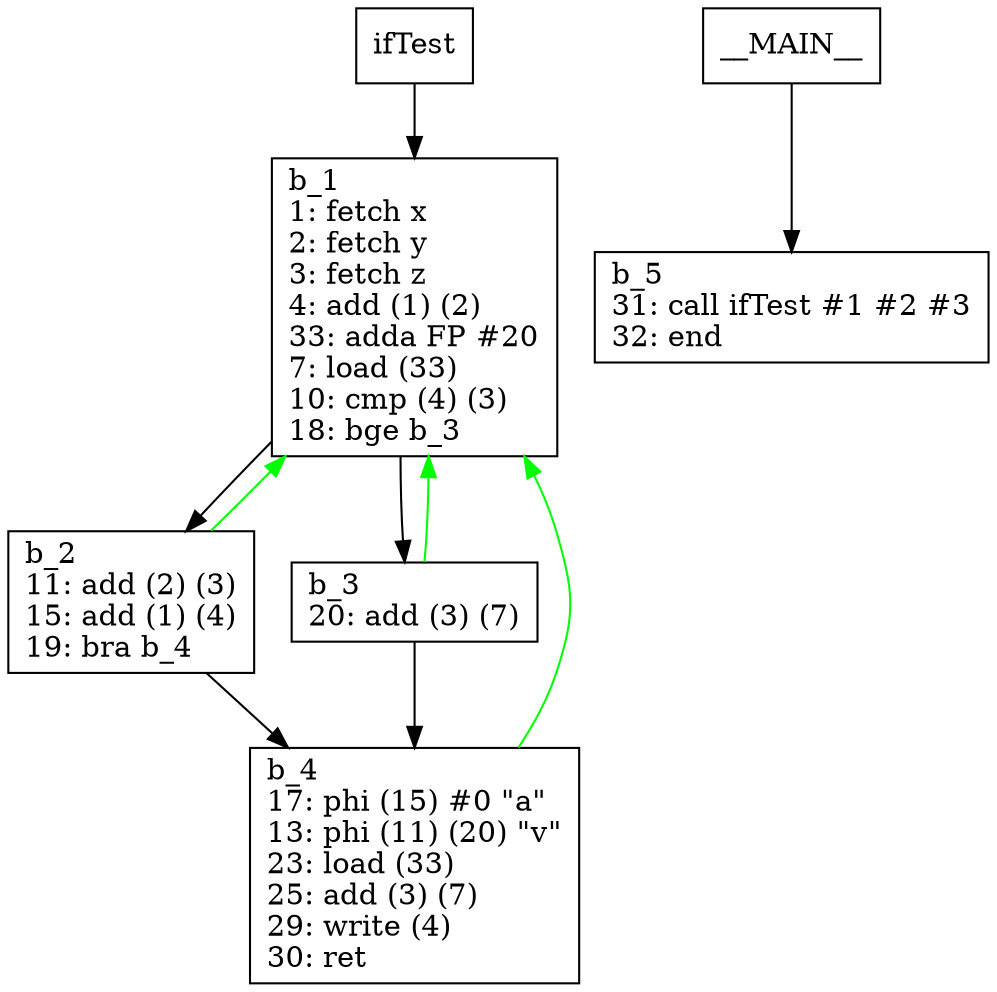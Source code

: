 digraph Computation {
node [shape=box];
ifTest -> b_1;
b_1 [label="b_1\l1: fetch x\l2: fetch y\l3: fetch z\l4: add (1) (2)\l33: adda FP #20\l7: load (33)\l10: cmp (4) (3)\l18: bge b_3\l"]
b_1 -> b_2;
b_2 [label="b_2\l11: add (2) (3)\l15: add (1) (4)\l19: bra b_4\l"]
b_2 -> b_4;
b_4 [label="b_4\l17: phi (15) #0 \"a\"\l13: phi (11) (20) \"v\"\l23: load (33)\l25: add (3) (7)\l29: write (4)\l30: ret \l"]
b_4 -> b_1[color="green"];
b_2 -> b_1[color="green"];
b_1 -> b_3;
b_3 [label="b_3\l20: add (3) (7)\l"]
b_3 -> b_4;
b_3 -> b_1[color="green"];
__MAIN__ -> b_5;
b_5 [label="b_5\l31: call ifTest #1 #2 #3\l32: end\l"]
}